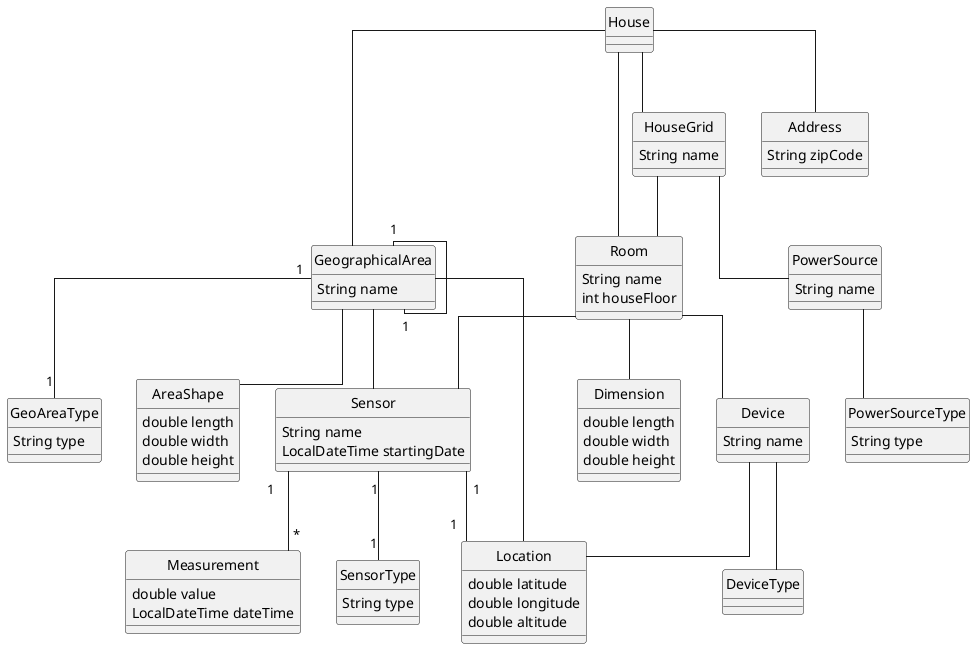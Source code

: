 @startuml
skinparam linetype ortho
hide circle
class SensorType{
String type
}
class Sensor{
String name
LocalDateTime startingDate
}
class Measurement{
double value
LocalDateTime dateTime
}
class Location{
double latitude
double longitude
double altitude
}
class GeoAreaType{
String type
}
class GeographicalArea{
String name
}
class AreaShape{
double length
double width
double height
}
class Address{
String zipCode
}
class House
class Room{
String name
int houseFloor
}
class Dimension{
double length
double width
double height
}
class HouseGrid{
String name
}
class PowerSource{
String name
}
class PowerSourceType{
String type
}
class Device{
String name
}
ENUM DeviceType{

}

Sensor "1" -- "1" SensorType
Sensor "1" -- "*" Measurement
Sensor "1" -- "1" Location

Room  -- Dimension
Room -- Sensor
Room -- Device

PowerSource -- PowerSourceType

House -- Room
House -- HouseGrid
House -- Address
House -- GeographicalArea

GeographicalArea "1" -- "1" GeoAreaType
GeographicalArea "1" -- "1" GeographicalArea
GeographicalArea -- Location
GeographicalArea -- AreaShape
GeographicalArea -- Sensor

Device -- Location
Device -- DeviceType

HouseGrid -- PowerSource
HouseGrid -- Room




@enduml